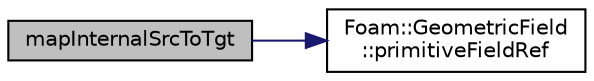digraph "mapInternalSrcToTgt"
{
  bgcolor="transparent";
  edge [fontname="Helvetica",fontsize="10",labelfontname="Helvetica",labelfontsize="10"];
  node [fontname="Helvetica",fontsize="10",shape=record];
  rankdir="LR";
  Node1 [label="mapInternalSrcToTgt",height=0.2,width=0.4,color="black", fillcolor="grey75", style="filled" fontcolor="black"];
  Node1 -> Node2 [color="midnightblue",fontsize="10",style="solid",fontname="Helvetica"];
  Node2 [label="Foam::GeometricField\l::primitiveFieldRef",height=0.2,width=0.4,color="black",URL="$classFoam_1_1GeometricField.html#a5deba1b06a51dd5b1f8de8bde1e7e07b",tooltip="Return a reference to the internal field. "];
}
